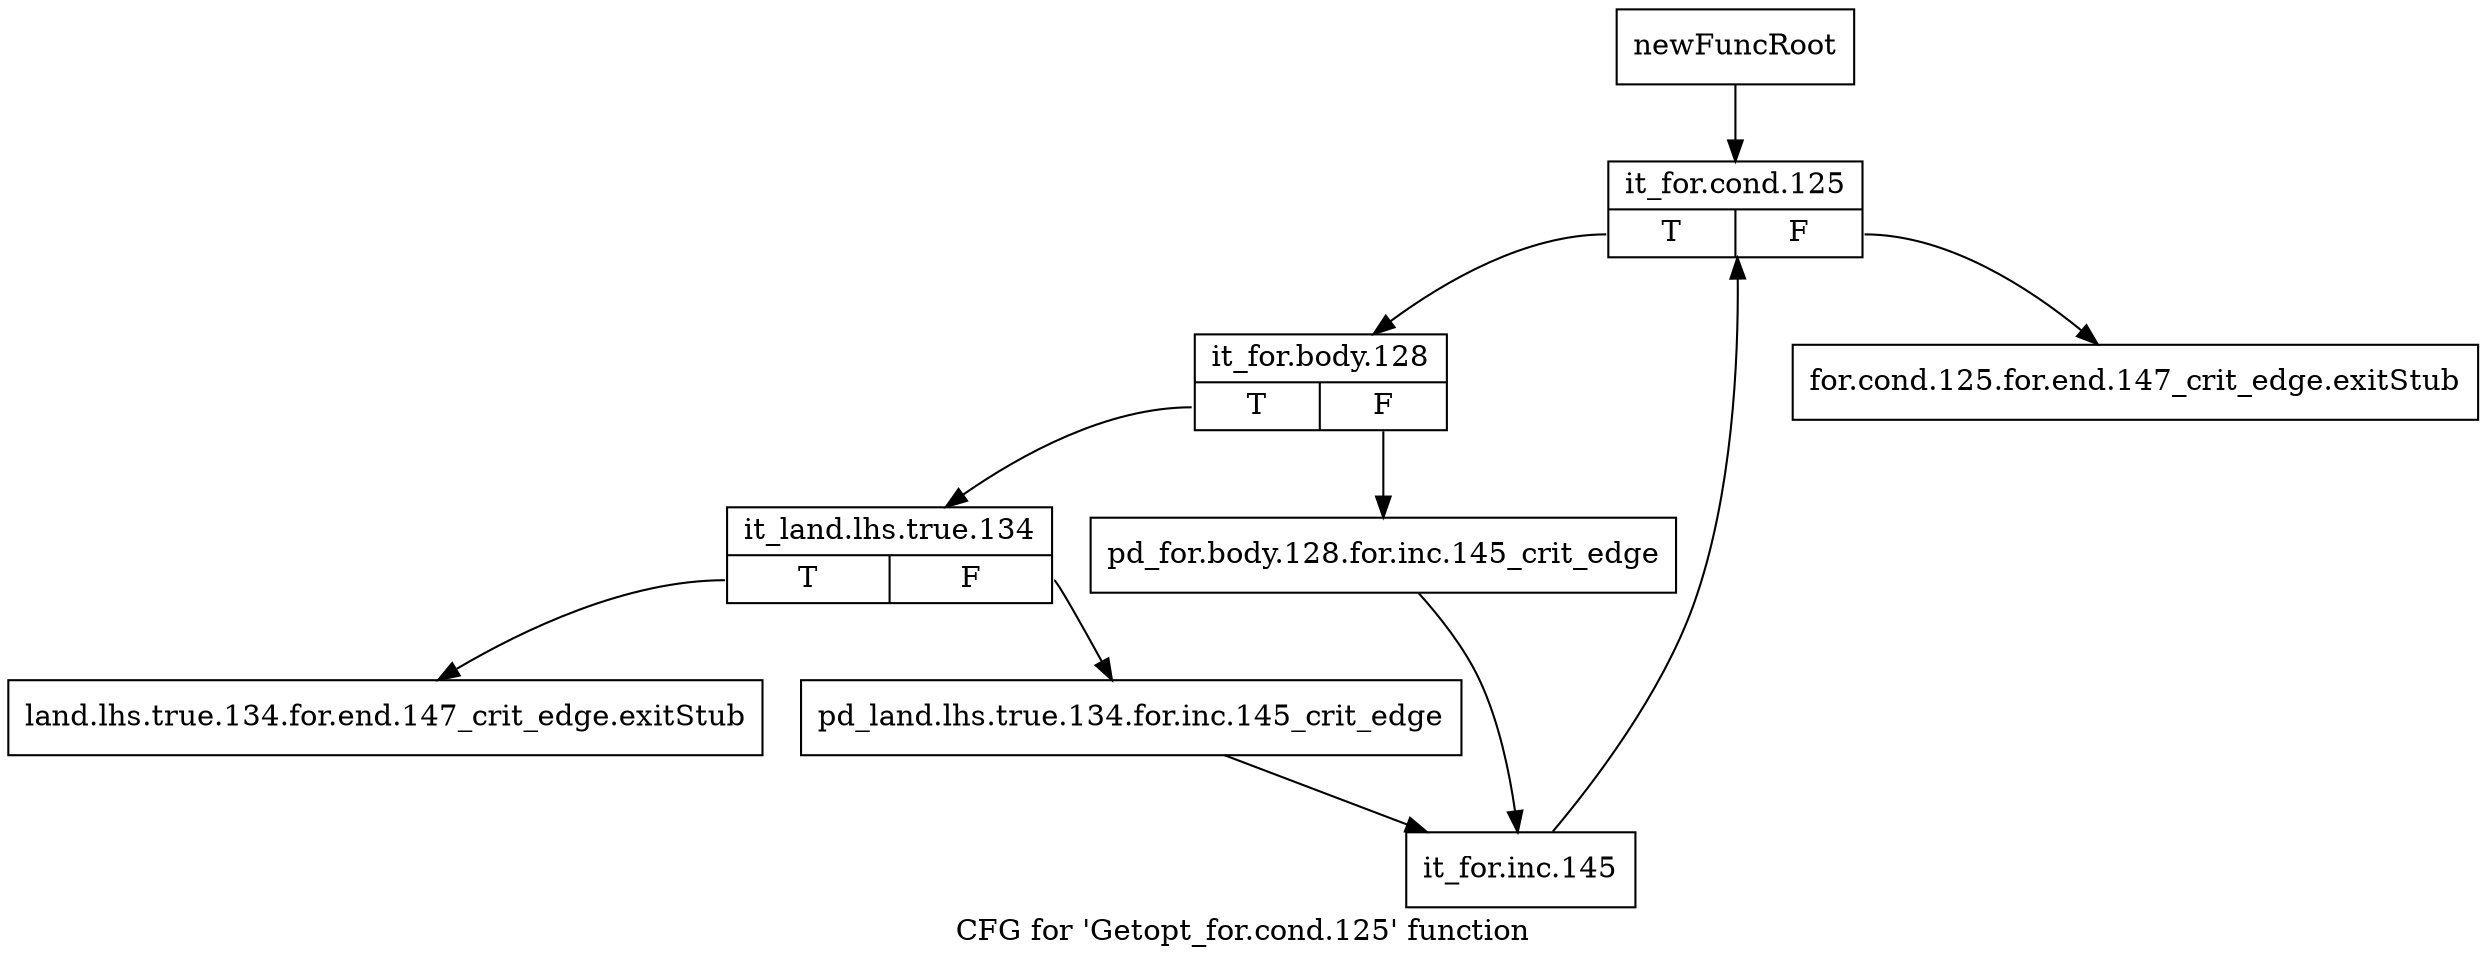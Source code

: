 digraph "CFG for 'Getopt_for.cond.125' function" {
	label="CFG for 'Getopt_for.cond.125' function";

	Node0x3311790 [shape=record,label="{newFuncRoot}"];
	Node0x3311790 -> Node0x3311880;
	Node0x33117e0 [shape=record,label="{for.cond.125.for.end.147_crit_edge.exitStub}"];
	Node0x3311830 [shape=record,label="{land.lhs.true.134.for.end.147_crit_edge.exitStub}"];
	Node0x3311880 [shape=record,label="{it_for.cond.125|{<s0>T|<s1>F}}"];
	Node0x3311880:s0 -> Node0x33118d0;
	Node0x3311880:s1 -> Node0x33117e0;
	Node0x33118d0 [shape=record,label="{it_for.body.128|{<s0>T|<s1>F}}"];
	Node0x33118d0:s0 -> Node0x3311970;
	Node0x33118d0:s1 -> Node0x3311920;
	Node0x3311920 [shape=record,label="{pd_for.body.128.for.inc.145_crit_edge}"];
	Node0x3311920 -> Node0x3311a10;
	Node0x3311970 [shape=record,label="{it_land.lhs.true.134|{<s0>T|<s1>F}}"];
	Node0x3311970:s0 -> Node0x3311830;
	Node0x3311970:s1 -> Node0x33119c0;
	Node0x33119c0 [shape=record,label="{pd_land.lhs.true.134.for.inc.145_crit_edge}"];
	Node0x33119c0 -> Node0x3311a10;
	Node0x3311a10 [shape=record,label="{it_for.inc.145}"];
	Node0x3311a10 -> Node0x3311880;
}
